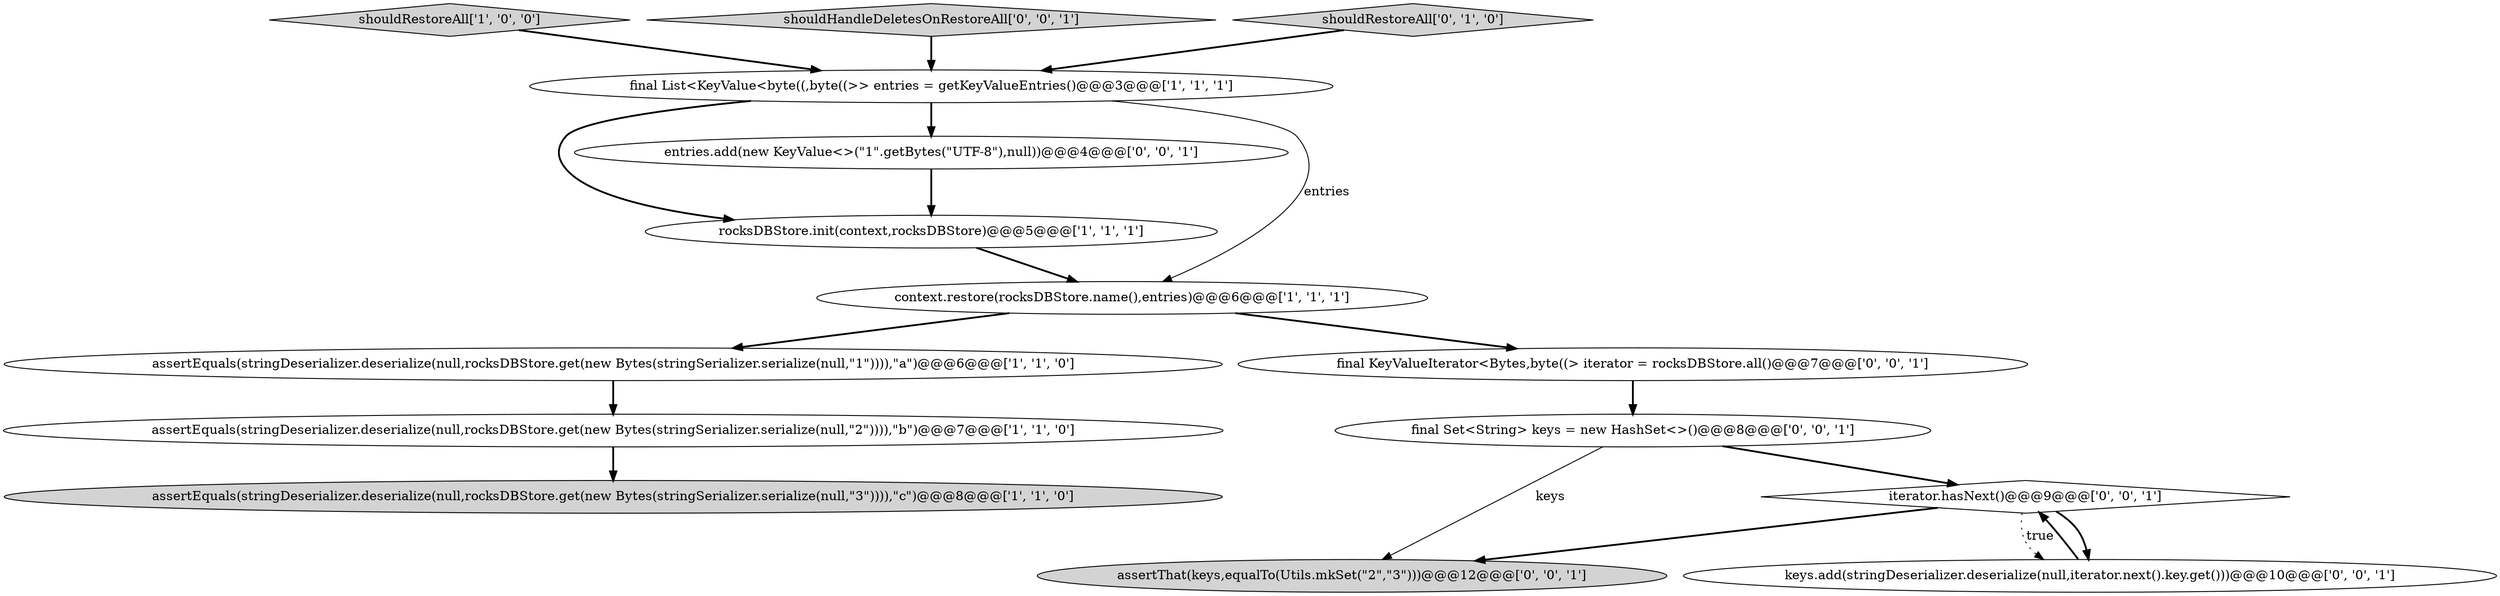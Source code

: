 digraph {
4 [style = filled, label = "rocksDBStore.init(context,rocksDBStore)@@@5@@@['1', '1', '1']", fillcolor = white, shape = ellipse image = "AAA0AAABBB1BBB"];
2 [style = filled, label = "final List<KeyValue<byte((,byte((>> entries = getKeyValueEntries()@@@3@@@['1', '1', '1']", fillcolor = white, shape = ellipse image = "AAA0AAABBB1BBB"];
1 [style = filled, label = "assertEquals(stringDeserializer.deserialize(null,rocksDBStore.get(new Bytes(stringSerializer.serialize(null,\"1\")))),\"a\")@@@6@@@['1', '1', '0']", fillcolor = white, shape = ellipse image = "AAA0AAABBB1BBB"];
8 [style = filled, label = "keys.add(stringDeserializer.deserialize(null,iterator.next().key.get()))@@@10@@@['0', '0', '1']", fillcolor = white, shape = ellipse image = "AAA0AAABBB3BBB"];
9 [style = filled, label = "assertThat(keys,equalTo(Utils.mkSet(\"2\",\"3\")))@@@12@@@['0', '0', '1']", fillcolor = lightgray, shape = ellipse image = "AAA0AAABBB3BBB"];
10 [style = filled, label = "iterator.hasNext()@@@9@@@['0', '0', '1']", fillcolor = white, shape = diamond image = "AAA0AAABBB3BBB"];
12 [style = filled, label = "entries.add(new KeyValue<>(\"1\".getBytes(\"UTF-8\"),null))@@@4@@@['0', '0', '1']", fillcolor = white, shape = ellipse image = "AAA0AAABBB3BBB"];
0 [style = filled, label = "shouldRestoreAll['1', '0', '0']", fillcolor = lightgray, shape = diamond image = "AAA0AAABBB1BBB"];
5 [style = filled, label = "context.restore(rocksDBStore.name(),entries)@@@6@@@['1', '1', '1']", fillcolor = white, shape = ellipse image = "AAA0AAABBB1BBB"];
11 [style = filled, label = "shouldHandleDeletesOnRestoreAll['0', '0', '1']", fillcolor = lightgray, shape = diamond image = "AAA0AAABBB3BBB"];
6 [style = filled, label = "assertEquals(stringDeserializer.deserialize(null,rocksDBStore.get(new Bytes(stringSerializer.serialize(null,\"2\")))),\"b\")@@@7@@@['1', '1', '0']", fillcolor = white, shape = ellipse image = "AAA0AAABBB1BBB"];
7 [style = filled, label = "shouldRestoreAll['0', '1', '0']", fillcolor = lightgray, shape = diamond image = "AAA0AAABBB2BBB"];
14 [style = filled, label = "final Set<String> keys = new HashSet<>()@@@8@@@['0', '0', '1']", fillcolor = white, shape = ellipse image = "AAA0AAABBB3BBB"];
13 [style = filled, label = "final KeyValueIterator<Bytes,byte((> iterator = rocksDBStore.all()@@@7@@@['0', '0', '1']", fillcolor = white, shape = ellipse image = "AAA0AAABBB3BBB"];
3 [style = filled, label = "assertEquals(stringDeserializer.deserialize(null,rocksDBStore.get(new Bytes(stringSerializer.serialize(null,\"3\")))),\"c\")@@@8@@@['1', '1', '0']", fillcolor = lightgray, shape = ellipse image = "AAA0AAABBB1BBB"];
4->5 [style = bold, label=""];
12->4 [style = bold, label=""];
10->8 [style = bold, label=""];
14->9 [style = solid, label="keys"];
0->2 [style = bold, label=""];
13->14 [style = bold, label=""];
2->4 [style = bold, label=""];
14->10 [style = bold, label=""];
2->5 [style = solid, label="entries"];
10->8 [style = dotted, label="true"];
7->2 [style = bold, label=""];
1->6 [style = bold, label=""];
6->3 [style = bold, label=""];
8->10 [style = bold, label=""];
11->2 [style = bold, label=""];
2->12 [style = bold, label=""];
5->13 [style = bold, label=""];
10->9 [style = bold, label=""];
5->1 [style = bold, label=""];
}
